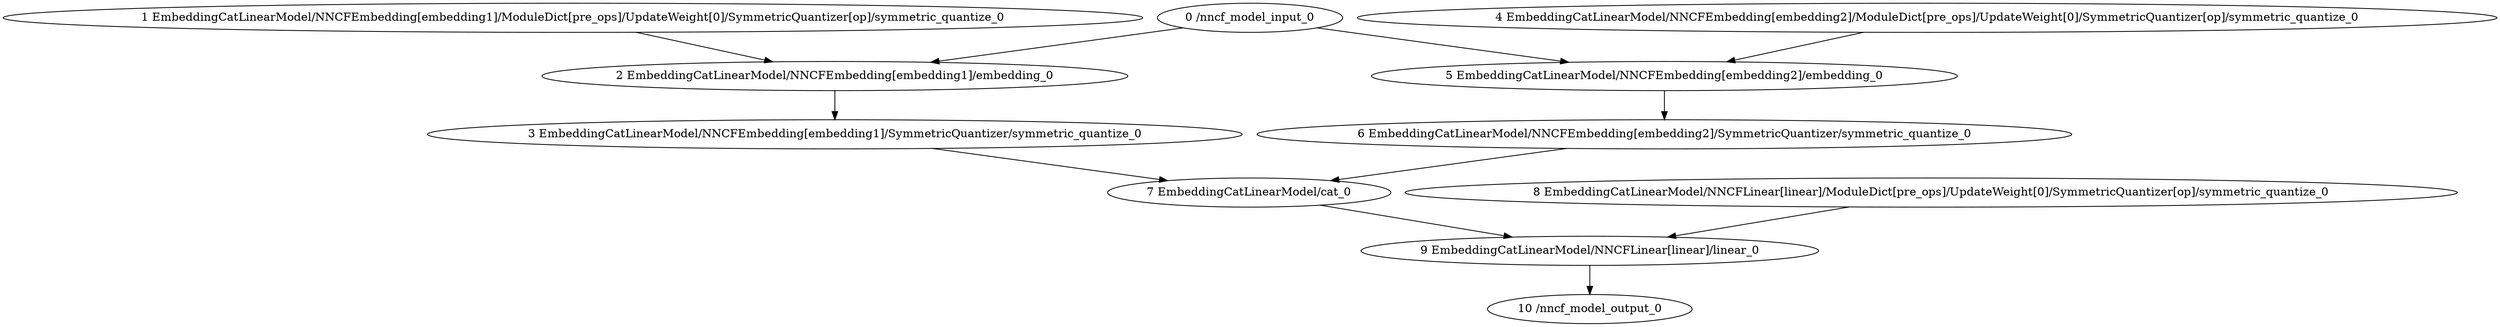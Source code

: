 strict digraph  {
"0 /nncf_model_input_0" [id=0, type=nncf_model_input];
"1 EmbeddingCatLinearModel/NNCFEmbedding[embedding1]/ModuleDict[pre_ops]/UpdateWeight[0]/SymmetricQuantizer[op]/symmetric_quantize_0" [id=1, type=symmetric_quantize];
"2 EmbeddingCatLinearModel/NNCFEmbedding[embedding1]/embedding_0" [id=2, type=embedding];
"3 EmbeddingCatLinearModel/NNCFEmbedding[embedding1]/SymmetricQuantizer/symmetric_quantize_0" [id=3, type=symmetric_quantize];
"4 EmbeddingCatLinearModel/NNCFEmbedding[embedding2]/ModuleDict[pre_ops]/UpdateWeight[0]/SymmetricQuantizer[op]/symmetric_quantize_0" [id=4, type=symmetric_quantize];
"5 EmbeddingCatLinearModel/NNCFEmbedding[embedding2]/embedding_0" [id=5, type=embedding];
"6 EmbeddingCatLinearModel/NNCFEmbedding[embedding2]/SymmetricQuantizer/symmetric_quantize_0" [id=6, type=symmetric_quantize];
"7 EmbeddingCatLinearModel/cat_0" [id=7, type=cat];
"8 EmbeddingCatLinearModel/NNCFLinear[linear]/ModuleDict[pre_ops]/UpdateWeight[0]/SymmetricQuantizer[op]/symmetric_quantize_0" [id=8, type=symmetric_quantize];
"9 EmbeddingCatLinearModel/NNCFLinear[linear]/linear_0" [id=9, type=linear];
"10 /nncf_model_output_0" [id=10, type=nncf_model_output];
"0 /nncf_model_input_0" -> "2 EmbeddingCatLinearModel/NNCFEmbedding[embedding1]/embedding_0";
"0 /nncf_model_input_0" -> "5 EmbeddingCatLinearModel/NNCFEmbedding[embedding2]/embedding_0";
"1 EmbeddingCatLinearModel/NNCFEmbedding[embedding1]/ModuleDict[pre_ops]/UpdateWeight[0]/SymmetricQuantizer[op]/symmetric_quantize_0" -> "2 EmbeddingCatLinearModel/NNCFEmbedding[embedding1]/embedding_0";
"2 EmbeddingCatLinearModel/NNCFEmbedding[embedding1]/embedding_0" -> "3 EmbeddingCatLinearModel/NNCFEmbedding[embedding1]/SymmetricQuantizer/symmetric_quantize_0";
"3 EmbeddingCatLinearModel/NNCFEmbedding[embedding1]/SymmetricQuantizer/symmetric_quantize_0" -> "7 EmbeddingCatLinearModel/cat_0";
"4 EmbeddingCatLinearModel/NNCFEmbedding[embedding2]/ModuleDict[pre_ops]/UpdateWeight[0]/SymmetricQuantizer[op]/symmetric_quantize_0" -> "5 EmbeddingCatLinearModel/NNCFEmbedding[embedding2]/embedding_0";
"5 EmbeddingCatLinearModel/NNCFEmbedding[embedding2]/embedding_0" -> "6 EmbeddingCatLinearModel/NNCFEmbedding[embedding2]/SymmetricQuantizer/symmetric_quantize_0";
"6 EmbeddingCatLinearModel/NNCFEmbedding[embedding2]/SymmetricQuantizer/symmetric_quantize_0" -> "7 EmbeddingCatLinearModel/cat_0";
"7 EmbeddingCatLinearModel/cat_0" -> "9 EmbeddingCatLinearModel/NNCFLinear[linear]/linear_0";
"8 EmbeddingCatLinearModel/NNCFLinear[linear]/ModuleDict[pre_ops]/UpdateWeight[0]/SymmetricQuantizer[op]/symmetric_quantize_0" -> "9 EmbeddingCatLinearModel/NNCFLinear[linear]/linear_0";
"9 EmbeddingCatLinearModel/NNCFLinear[linear]/linear_0" -> "10 /nncf_model_output_0";
}
